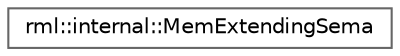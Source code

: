 digraph "类继承关系图"
{
 // LATEX_PDF_SIZE
  bgcolor="transparent";
  edge [fontname=Helvetica,fontsize=10,labelfontname=Helvetica,labelfontsize=10];
  node [fontname=Helvetica,fontsize=10,shape=box,height=0.2,width=0.4];
  rankdir="LR";
  Node0 [id="Node000000",label="rml::internal::MemExtendingSema",height=0.2,width=0.4,color="grey40", fillcolor="white", style="filled",URL="$classrml_1_1internal_1_1_mem_extending_sema.html",tooltip=" "];
}
